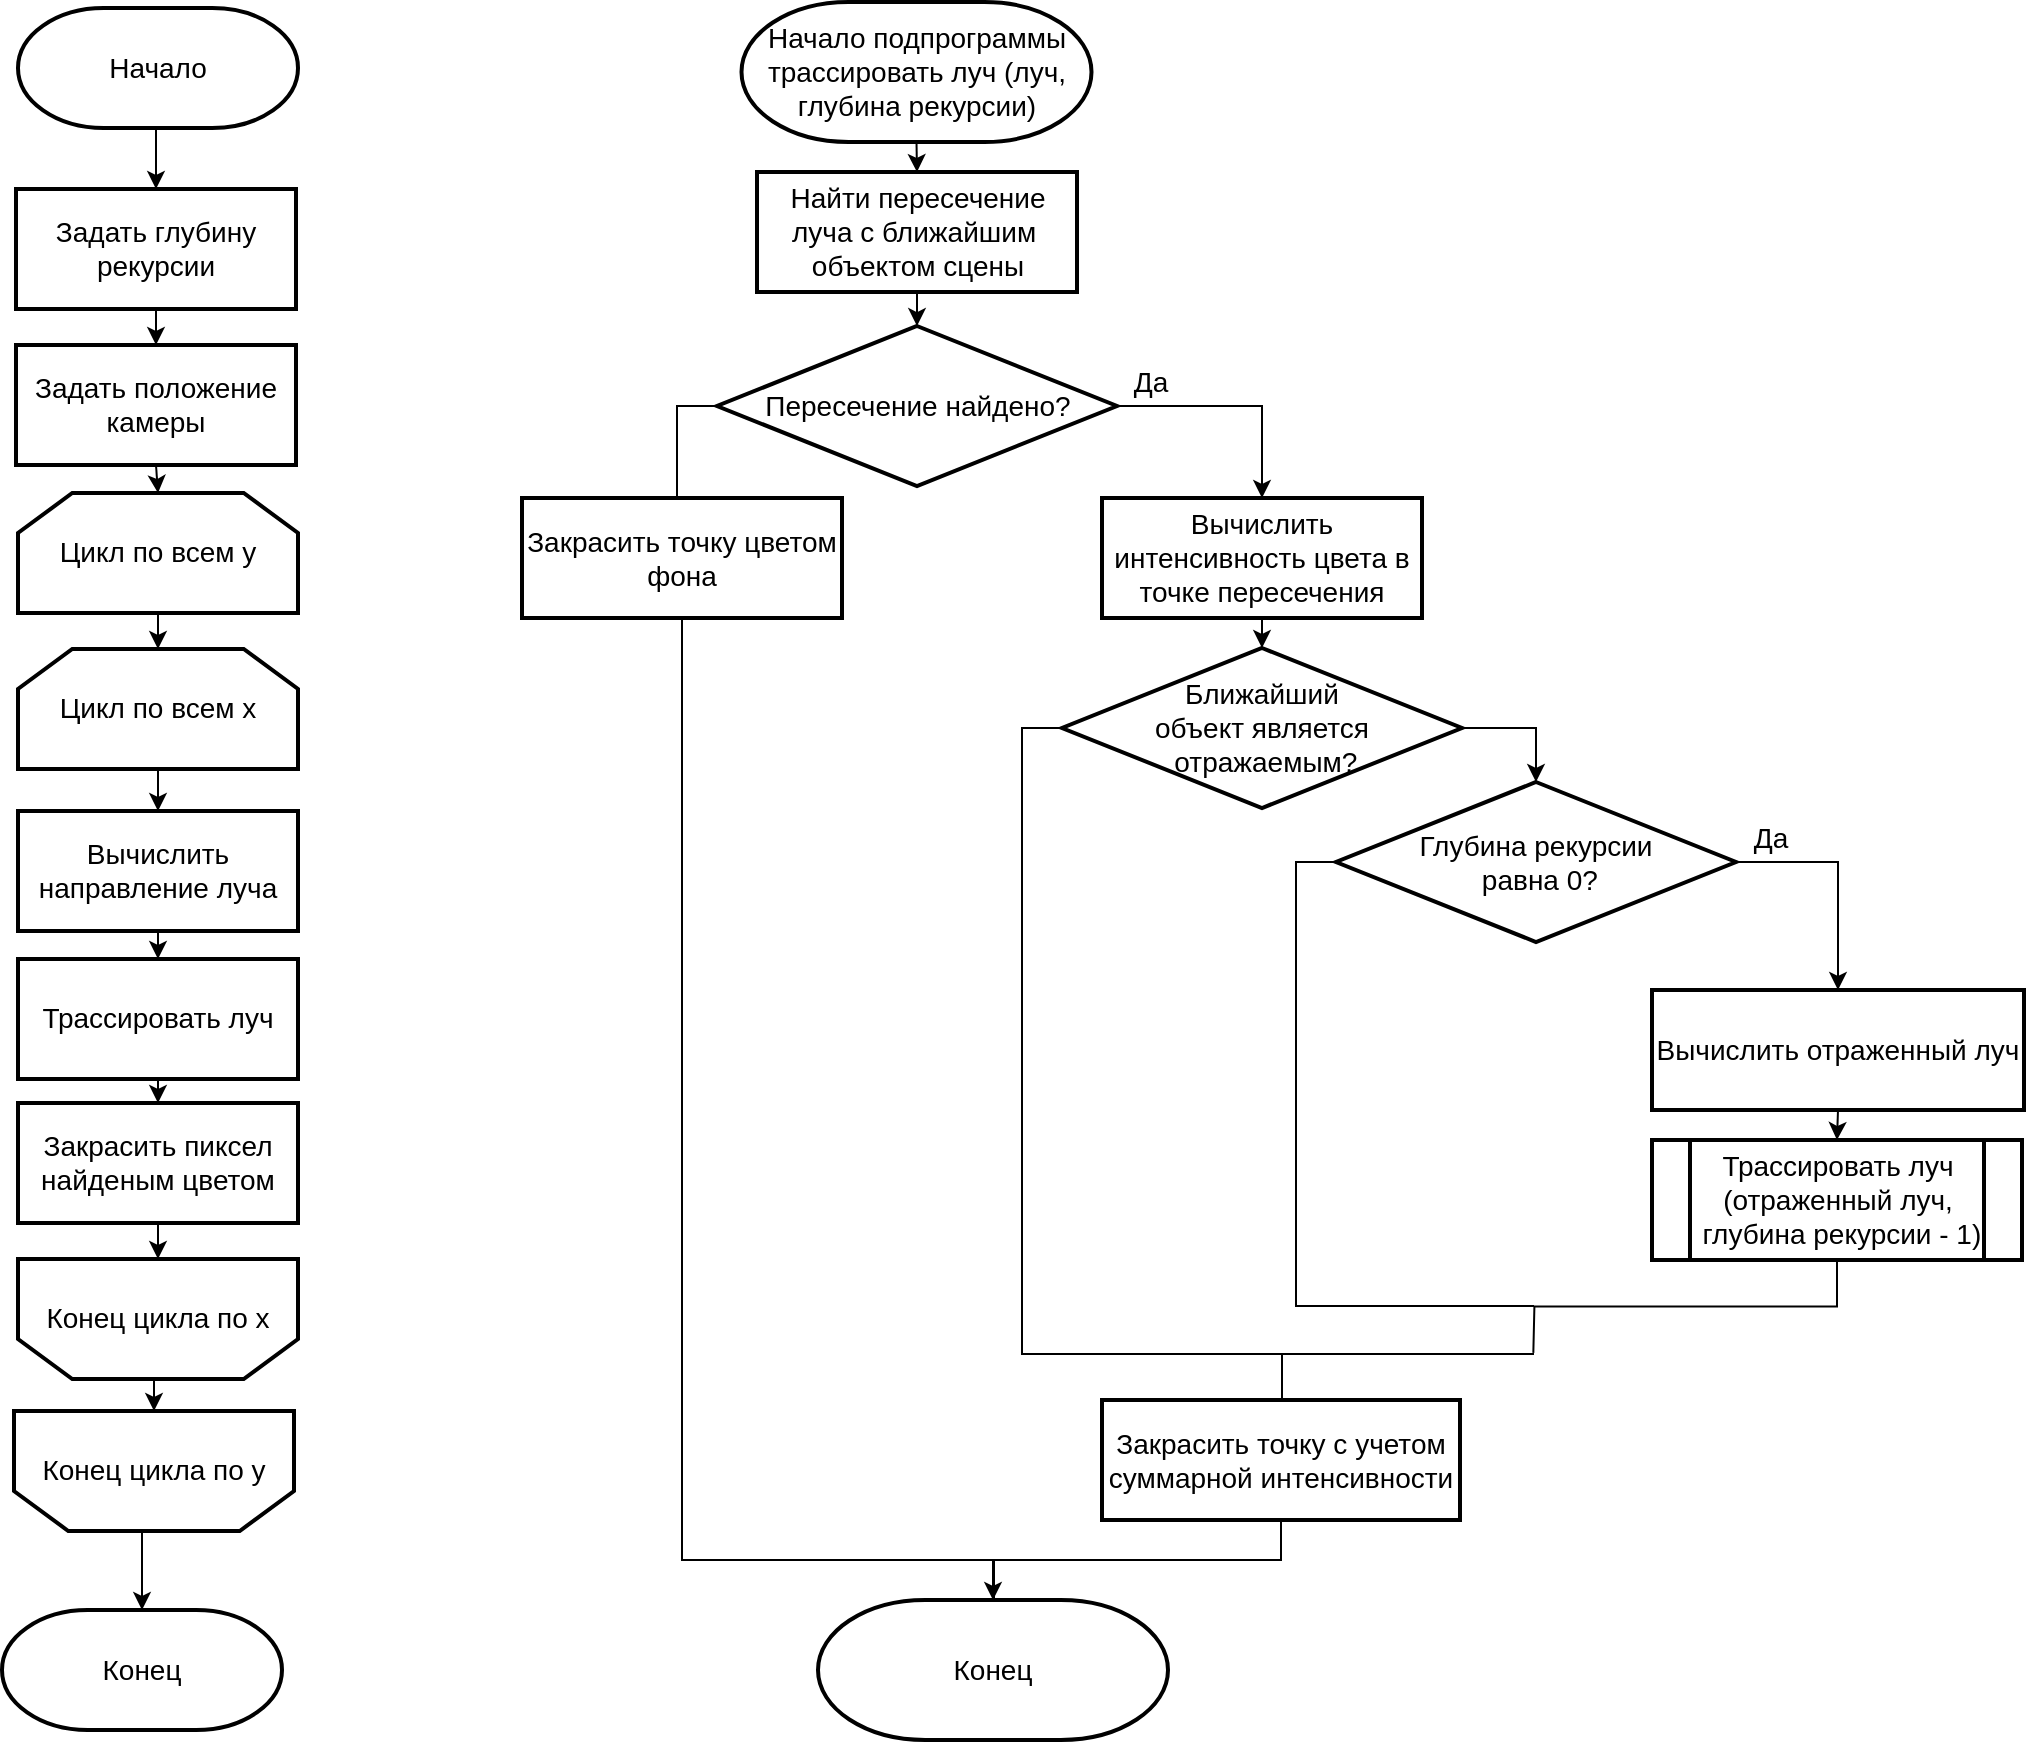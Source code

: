 <mxfile version="13.10.9" type="device"><diagram id="2D9WNCNpRC8ITF3Wampx" name="Страница 1"><mxGraphModel dx="1760" dy="1736" grid="0" gridSize="10" guides="1" tooltips="1" connect="1" arrows="1" fold="1" page="0" pageScale="1" pageWidth="827" pageHeight="1169" math="0" shadow="0"><root><mxCell id="0"/><mxCell id="1" parent="0"/><mxCell id="BwcLRARaMSSAgqB5urpi-1" style="edgeStyle=orthogonalEdgeStyle;rounded=0;orthogonalLoop=1;jettySize=auto;html=1;exitX=0.5;exitY=1;exitDx=0;exitDy=0;exitPerimeter=0;entryX=0.5;entryY=0;entryDx=0;entryDy=0;endArrow=classic;endFill=1;" parent="1" source="BwcLRARaMSSAgqB5urpi-2" target="BwcLRARaMSSAgqB5urpi-17" edge="1"><mxGeometry relative="1" as="geometry"/></mxCell><mxCell id="BwcLRARaMSSAgqB5urpi-2" value="&lt;span style=&quot;font-size: 14px&quot;&gt;Начало&lt;/span&gt;" style="strokeWidth=2;html=1;shape=mxgraph.flowchart.terminator;whiteSpace=wrap;" parent="1" vertex="1"><mxGeometry x="447.001" y="-587.001" width="140" height="60" as="geometry"/></mxCell><mxCell id="BwcLRARaMSSAgqB5urpi-3" style="edgeStyle=orthogonalEdgeStyle;rounded=0;orthogonalLoop=1;jettySize=auto;html=1;exitX=0.5;exitY=1;exitDx=0;exitDy=0;exitPerimeter=0;entryX=0.5;entryY=0;entryDx=0;entryDy=0;entryPerimeter=0;" parent="1" source="BwcLRARaMSSAgqB5urpi-4" target="BwcLRARaMSSAgqB5urpi-13" edge="1"><mxGeometry relative="1" as="geometry"/></mxCell><mxCell id="BwcLRARaMSSAgqB5urpi-4" value="&lt;font style=&quot;font-size: 14px&quot;&gt;Цикл по всем y&lt;/font&gt;" style="strokeWidth=2;html=1;shape=stencil(rZVNb4MwDIZ/Ta5VIFpXjlPWnapeetg5pe6ICgkKWbv9+6W4aHwMxrxKHPBreB9sbIUJWWWqBBZzowpg4pnF8cbaMggbXWgfwnCbYWLJMbxgmKwwVFUJqUftrJxW+xwwU3lnT3DRB39z0CYDh65izfhTeOZ6CZlaY4KJtqbqZFr5YKa0Ce/yDzTjiwfEfN5ijMpAKMCD66jf5W1RYPELmRTNI+0IpG5FDfc30uvfSRGNtKZ0r8+KZsK2hLr4gsc9XLKayduReAm1OlIvm60jVDfCEzIoYwso5F6lpzdn383hx68s1XW5B4kmXdgztIau16upBjQOuTYth8d/O/QaeAeLJcGC39mBUgblb6S5rWBiaIM+mIhaHRkjIY/WwcR8HXWe4zkyNroDg1rFc60WvgA=);whiteSpace=wrap;" parent="1" vertex="1"><mxGeometry x="447.001" y="-344.501" width="140" height="60" as="geometry"/></mxCell><mxCell id="BwcLRARaMSSAgqB5urpi-5" style="edgeStyle=orthogonalEdgeStyle;rounded=0;orthogonalLoop=1;jettySize=auto;html=1;exitX=0.5;exitY=0;exitDx=0;exitDy=0;exitPerimeter=0;entryX=0.5;entryY=0;entryDx=0;entryDy=0;entryPerimeter=0;endArrow=classic;endFill=1;" parent="1" source="BwcLRARaMSSAgqB5urpi-6" target="BwcLRARaMSSAgqB5urpi-9" edge="1"><mxGeometry relative="1" as="geometry"/></mxCell><mxCell id="BwcLRARaMSSAgqB5urpi-6" value="&lt;span style=&quot;font-size: 14px ; background-color: rgb(255 , 255 , 255)&quot;&gt;Конец цикла по y&lt;/span&gt;" style="strokeWidth=2;html=1;shape=stencil(rZVNb4MwDIZ/Ta5VIFpXjlPWnapeetg5pe6ICgkKWbv9+6W4aHwMxrxKHPBreB9sbIUJWWWqBBZzowpg4pnF8cbaMggbXWgfwnCbYWLJMbxgmKwwVFUJqUftrJxW+xwwU3lnT3DRB39z0CYDh65izfhTeOZ6CZlaY4KJtqbqZFr5YKa0Ce/yDzTjiwfEfN5ijMpAKMCD66jf5W1RYPELmRTNI+0IpG5FDfc30uvfSRGNtKZ0r8+KZsK2hLr4gsc9XLKayduReAm1OlIvm60jVDfCEzIoYwso5F6lpzdn383hx68s1XW5B4kmXdgztIau16upBjQOuTYth8d/O/QaeAeLJcGC39mBUgblb6S5rWBiaIM+mIhaHRkjIY/WwcR8HXWe4zkyNroDg1rFc60WvgA=);whiteSpace=wrap;flipV=1;" parent="1" vertex="1"><mxGeometry x="445.001" y="114.499" width="140" height="60" as="geometry"/></mxCell><mxCell id="BwcLRARaMSSAgqB5urpi-7" style="edgeStyle=orthogonalEdgeStyle;rounded=0;orthogonalLoop=1;jettySize=auto;html=1;exitX=0.5;exitY=1;exitDx=0;exitDy=0;entryX=0.5;entryY=0;entryDx=0;entryDy=0;endArrow=classic;endFill=1;" parent="1" source="BwcLRARaMSSAgqB5urpi-8" target="BwcLRARaMSSAgqB5urpi-15" edge="1"><mxGeometry relative="1" as="geometry"/></mxCell><mxCell id="BwcLRARaMSSAgqB5urpi-8" value="&lt;font style=&quot;font-size: 14px&quot;&gt;Вычислить направление луча&lt;br&gt;&lt;/font&gt;" style="whiteSpace=wrap;html=1;strokeWidth=2;" parent="1" vertex="1"><mxGeometry x="447.001" y="-185.501" width="140" height="60" as="geometry"/></mxCell><mxCell id="BwcLRARaMSSAgqB5urpi-9" value="&lt;span style=&quot;font-size: 14px&quot;&gt;Конец&lt;/span&gt;" style="strokeWidth=2;html=1;shape=mxgraph.flowchart.terminator;whiteSpace=wrap;" parent="1" vertex="1"><mxGeometry x="439.001" y="213.999" width="140" height="60" as="geometry"/></mxCell><mxCell id="BwcLRARaMSSAgqB5urpi-10" style="edgeStyle=orthogonalEdgeStyle;rounded=0;orthogonalLoop=1;jettySize=auto;html=1;exitX=0.5;exitY=0;exitDx=0;exitDy=0;exitPerimeter=0;entryX=0.5;entryY=1;entryDx=0;entryDy=0;entryPerimeter=0;" parent="1" source="BwcLRARaMSSAgqB5urpi-11" target="BwcLRARaMSSAgqB5urpi-6" edge="1"><mxGeometry relative="1" as="geometry"/></mxCell><mxCell id="BwcLRARaMSSAgqB5urpi-11" value="&lt;span style=&quot;font-size: 14px ; background-color: rgb(255 , 255 , 255)&quot;&gt;Конец цикла по x&lt;/span&gt;" style="strokeWidth=2;html=1;shape=stencil(rZVNb4MwDIZ/Ta5VIFpXjlPWnapeetg5pe6ICgkKWbv9+6W4aHwMxrxKHPBreB9sbIUJWWWqBBZzowpg4pnF8cbaMggbXWgfwnCbYWLJMbxgmKwwVFUJqUftrJxW+xwwU3lnT3DRB39z0CYDh65izfhTeOZ6CZlaY4KJtqbqZFr5YKa0Ce/yDzTjiwfEfN5ijMpAKMCD66jf5W1RYPELmRTNI+0IpG5FDfc30uvfSRGNtKZ0r8+KZsK2hLr4gsc9XLKayduReAm1OlIvm60jVDfCEzIoYwso5F6lpzdn383hx68s1XW5B4kmXdgztIau16upBjQOuTYth8d/O/QaeAeLJcGC39mBUgblb6S5rWBiaIM+mIhaHRkjIY/WwcR8HXWe4zkyNroDg1rFc60WvgA=);whiteSpace=wrap;flipV=1;" parent="1" vertex="1"><mxGeometry x="447.001" y="38.499" width="140" height="60" as="geometry"/></mxCell><mxCell id="BwcLRARaMSSAgqB5urpi-12" style="edgeStyle=orthogonalEdgeStyle;rounded=0;orthogonalLoop=1;jettySize=auto;html=1;exitX=0.5;exitY=1;exitDx=0;exitDy=0;exitPerimeter=0;entryX=0.5;entryY=0;entryDx=0;entryDy=0;endArrow=classic;endFill=1;" parent="1" source="BwcLRARaMSSAgqB5urpi-13" target="BwcLRARaMSSAgqB5urpi-8" edge="1"><mxGeometry relative="1" as="geometry"/></mxCell><mxCell id="BwcLRARaMSSAgqB5urpi-13" value="&lt;font style=&quot;font-size: 14px&quot;&gt;Цикл по всем x&lt;/font&gt;" style="strokeWidth=2;html=1;shape=stencil(rZVNb4MwDIZ/Ta5VIFpXjlPWnapeetg5pe6ICgkKWbv9+6W4aHwMxrxKHPBreB9sbIUJWWWqBBZzowpg4pnF8cbaMggbXWgfwnCbYWLJMbxgmKwwVFUJqUftrJxW+xwwU3lnT3DRB39z0CYDh65izfhTeOZ6CZlaY4KJtqbqZFr5YKa0Ce/yDzTjiwfEfN5ijMpAKMCD66jf5W1RYPELmRTNI+0IpG5FDfc30uvfSRGNtKZ0r8+KZsK2hLr4gsc9XLKayduReAm1OlIvm60jVDfCEzIoYwso5F6lpzdn383hx68s1XW5B4kmXdgztIau16upBjQOuTYth8d/O/QaeAeLJcGC39mBUgblb6S5rWBiaIM+mIhaHRkjIY/WwcR8HXWe4zkyNroDg1rFc60WvgA=);whiteSpace=wrap;" parent="1" vertex="1"><mxGeometry x="447.001" y="-266.501" width="140" height="60" as="geometry"/></mxCell><mxCell id="BwcLRARaMSSAgqB5urpi-14" style="edgeStyle=orthogonalEdgeStyle;rounded=0;orthogonalLoop=1;jettySize=auto;html=1;exitX=0.5;exitY=1;exitDx=0;exitDy=0;entryX=0.5;entryY=0;entryDx=0;entryDy=0;endArrow=classic;endFill=1;" parent="1" source="BwcLRARaMSSAgqB5urpi-15" target="BwcLRARaMSSAgqB5urpi-21" edge="1"><mxGeometry relative="1" as="geometry"/></mxCell><mxCell id="BwcLRARaMSSAgqB5urpi-15" value="&lt;font style=&quot;font-size: 14px&quot;&gt;Трассировать луч&lt;br&gt;&lt;/font&gt;" style="whiteSpace=wrap;html=1;strokeWidth=2;" parent="1" vertex="1"><mxGeometry x="447.001" y="-111.501" width="140" height="60" as="geometry"/></mxCell><mxCell id="BwcLRARaMSSAgqB5urpi-16" style="edgeStyle=orthogonalEdgeStyle;rounded=0;orthogonalLoop=1;jettySize=auto;html=1;exitX=0.5;exitY=1;exitDx=0;exitDy=0;endArrow=classic;endFill=1;" parent="1" source="BwcLRARaMSSAgqB5urpi-17" target="BwcLRARaMSSAgqB5urpi-19" edge="1"><mxGeometry relative="1" as="geometry"/></mxCell><mxCell id="BwcLRARaMSSAgqB5urpi-17" value="&lt;font style=&quot;font-size: 14px&quot;&gt;Задать глубину рекурсии&lt;br&gt;&lt;/font&gt;" style="whiteSpace=wrap;html=1;strokeWidth=2;" parent="1" vertex="1"><mxGeometry x="446.001" y="-496.501" width="140" height="60" as="geometry"/></mxCell><mxCell id="BwcLRARaMSSAgqB5urpi-18" style="edgeStyle=orthogonalEdgeStyle;rounded=0;orthogonalLoop=1;jettySize=auto;html=1;exitX=0.5;exitY=1;exitDx=0;exitDy=0;entryX=0.5;entryY=0;entryDx=0;entryDy=0;entryPerimeter=0;endArrow=classic;endFill=1;" parent="1" source="BwcLRARaMSSAgqB5urpi-19" target="BwcLRARaMSSAgqB5urpi-4" edge="1"><mxGeometry relative="1" as="geometry"/></mxCell><mxCell id="BwcLRARaMSSAgqB5urpi-19" value="&lt;font style=&quot;font-size: 14px&quot;&gt;Задать положение камеры&lt;/font&gt;" style="whiteSpace=wrap;html=1;strokeWidth=2;" parent="1" vertex="1"><mxGeometry x="446.001" y="-418.501" width="140" height="60" as="geometry"/></mxCell><mxCell id="BwcLRARaMSSAgqB5urpi-20" style="edgeStyle=orthogonalEdgeStyle;rounded=0;orthogonalLoop=1;jettySize=auto;html=1;exitX=0.5;exitY=1;exitDx=0;exitDy=0;entryX=0.5;entryY=1;entryDx=0;entryDy=0;entryPerimeter=0;endArrow=classic;endFill=1;" parent="1" source="BwcLRARaMSSAgqB5urpi-21" target="BwcLRARaMSSAgqB5urpi-11" edge="1"><mxGeometry relative="1" as="geometry"/></mxCell><mxCell id="BwcLRARaMSSAgqB5urpi-21" value="&lt;font style=&quot;font-size: 14px&quot;&gt;Закрасить пиксел найденым цветом&lt;/font&gt;" style="whiteSpace=wrap;html=1;strokeWidth=2;" parent="1" vertex="1"><mxGeometry x="447.001" y="-39.501" width="140" height="60" as="geometry"/></mxCell><mxCell id="2KuR6Rmh6Sq9DxaUJe5z-1" style="edgeStyle=orthogonalEdgeStyle;rounded=0;orthogonalLoop=1;jettySize=auto;html=1;exitX=0.5;exitY=1;exitDx=0;exitDy=0;exitPerimeter=0;entryX=0.5;entryY=0;entryDx=0;entryDy=0;endArrow=classic;endFill=1;" edge="1" parent="1" source="2KuR6Rmh6Sq9DxaUJe5z-2" target="2KuR6Rmh6Sq9DxaUJe5z-4"><mxGeometry relative="1" as="geometry"/></mxCell><mxCell id="2KuR6Rmh6Sq9DxaUJe5z-2" value="&lt;span style=&quot;font-size: 14px&quot;&gt;Начало подпрограммы трассировать луч (луч, глубина рекурсии)&lt;/span&gt;" style="strokeWidth=2;html=1;shape=mxgraph.flowchart.terminator;whiteSpace=wrap;" vertex="1" parent="1"><mxGeometry x="808.75" y="-590" width="175" height="70" as="geometry"/></mxCell><mxCell id="2KuR6Rmh6Sq9DxaUJe5z-3" style="edgeStyle=orthogonalEdgeStyle;rounded=0;orthogonalLoop=1;jettySize=auto;html=1;exitX=0.5;exitY=1;exitDx=0;exitDy=0;entryX=0.5;entryY=0;entryDx=0;entryDy=0;endArrow=classic;endFill=1;" edge="1" parent="1" source="2KuR6Rmh6Sq9DxaUJe5z-4" target="2KuR6Rmh6Sq9DxaUJe5z-8"><mxGeometry relative="1" as="geometry"/></mxCell><mxCell id="2KuR6Rmh6Sq9DxaUJe5z-4" value="&lt;font style=&quot;font-size: 14px&quot;&gt;Найти пересечение луча с ближайшим&amp;nbsp;&lt;br&gt;объектом сцены&lt;br&gt;&lt;/font&gt;" style="whiteSpace=wrap;html=1;strokeWidth=2;" vertex="1" parent="1"><mxGeometry x="816.501" y="-505.001" width="160" height="60" as="geometry"/></mxCell><mxCell id="2KuR6Rmh6Sq9DxaUJe5z-5" value="&lt;span style=&quot;font-size: 14px&quot;&gt;Конец&lt;/span&gt;" style="strokeWidth=2;html=1;shape=mxgraph.flowchart.terminator;whiteSpace=wrap;" vertex="1" parent="1"><mxGeometry x="847.001" y="208.999" width="175" height="70" as="geometry"/></mxCell><mxCell id="2KuR6Rmh6Sq9DxaUJe5z-6" style="edgeStyle=orthogonalEdgeStyle;rounded=0;orthogonalLoop=1;jettySize=auto;html=1;exitX=0;exitY=0.5;exitDx=0;exitDy=0;" edge="1" parent="1" source="2KuR6Rmh6Sq9DxaUJe5z-8" target="2KuR6Rmh6Sq9DxaUJe5z-19"><mxGeometry relative="1" as="geometry"/></mxCell><mxCell id="2KuR6Rmh6Sq9DxaUJe5z-7" style="edgeStyle=orthogonalEdgeStyle;rounded=0;orthogonalLoop=1;jettySize=auto;html=1;exitX=1;exitY=0.5;exitDx=0;exitDy=0;" edge="1" parent="1" source="2KuR6Rmh6Sq9DxaUJe5z-8" target="2KuR6Rmh6Sq9DxaUJe5z-10"><mxGeometry relative="1" as="geometry"/></mxCell><mxCell id="2KuR6Rmh6Sq9DxaUJe5z-8" value="&lt;font style=&quot;font-size: 14px&quot;&gt;Пересечение найдено?&lt;/font&gt;" style="rhombus;whiteSpace=wrap;html=1;strokeWidth=2;" vertex="1" parent="1"><mxGeometry x="796.502" y="-427.997" width="200" height="80" as="geometry"/></mxCell><mxCell id="2KuR6Rmh6Sq9DxaUJe5z-9" style="edgeStyle=orthogonalEdgeStyle;rounded=0;orthogonalLoop=1;jettySize=auto;html=1;exitX=0.5;exitY=1;exitDx=0;exitDy=0;entryX=0.5;entryY=0;entryDx=0;entryDy=0;endArrow=classic;endFill=1;" edge="1" parent="1" source="2KuR6Rmh6Sq9DxaUJe5z-10" target="2KuR6Rmh6Sq9DxaUJe5z-24"><mxGeometry relative="1" as="geometry"/></mxCell><mxCell id="2KuR6Rmh6Sq9DxaUJe5z-10" value="&lt;font style=&quot;font-size: 14px&quot;&gt;Вычислить интенсивность цвета в точке пересечения&lt;br&gt;&lt;/font&gt;" style="whiteSpace=wrap;html=1;strokeWidth=2;" vertex="1" parent="1"><mxGeometry x="989.001" y="-342.001" width="160" height="60" as="geometry"/></mxCell><mxCell id="2KuR6Rmh6Sq9DxaUJe5z-11" style="edgeStyle=orthogonalEdgeStyle;rounded=0;orthogonalLoop=1;jettySize=auto;html=1;exitX=1;exitY=0.5;exitDx=0;exitDy=0;entryX=0.5;entryY=0;entryDx=0;entryDy=0;endArrow=classic;endFill=1;" edge="1" parent="1" source="2KuR6Rmh6Sq9DxaUJe5z-13" target="2KuR6Rmh6Sq9DxaUJe5z-15"><mxGeometry relative="1" as="geometry"/></mxCell><mxCell id="2KuR6Rmh6Sq9DxaUJe5z-12" style="edgeStyle=orthogonalEdgeStyle;rounded=0;orthogonalLoop=1;jettySize=auto;html=1;exitX=0;exitY=0.5;exitDx=0;exitDy=0;endArrow=none;endFill=0;" edge="1" parent="1" source="2KuR6Rmh6Sq9DxaUJe5z-13"><mxGeometry relative="1" as="geometry"><mxPoint x="1205" y="62" as="targetPoint"/><Array as="points"><mxPoint x="1086" y="-160"/><mxPoint x="1086" y="62"/></Array></mxGeometry></mxCell><mxCell id="2KuR6Rmh6Sq9DxaUJe5z-13" value="&lt;font style=&quot;font-size: 14px&quot;&gt;Глубина рекурсии&lt;br&gt;&amp;nbsp;равна 0?&lt;/font&gt;" style="rhombus;whiteSpace=wrap;html=1;strokeWidth=2;" vertex="1" parent="1"><mxGeometry x="1106" y="-200" width="200" height="80" as="geometry"/></mxCell><mxCell id="2KuR6Rmh6Sq9DxaUJe5z-14" style="edgeStyle=orthogonalEdgeStyle;rounded=0;orthogonalLoop=1;jettySize=auto;html=1;exitX=0.5;exitY=1;exitDx=0;exitDy=0;entryX=0.5;entryY=0;entryDx=0;entryDy=0;endArrow=classic;endFill=1;" edge="1" parent="1" source="2KuR6Rmh6Sq9DxaUJe5z-15" target="2KuR6Rmh6Sq9DxaUJe5z-26"><mxGeometry relative="1" as="geometry"/></mxCell><mxCell id="2KuR6Rmh6Sq9DxaUJe5z-15" value="&lt;font style=&quot;font-size: 14px&quot;&gt;Вычислить отраженный луч&lt;br&gt;&lt;/font&gt;" style="whiteSpace=wrap;html=1;strokeWidth=2;" vertex="1" parent="1"><mxGeometry x="1264" y="-96" width="186" height="60" as="geometry"/></mxCell><mxCell id="2KuR6Rmh6Sq9DxaUJe5z-16" style="edgeStyle=orthogonalEdgeStyle;rounded=0;orthogonalLoop=1;jettySize=auto;html=1;exitX=0.5;exitY=1;exitDx=0;exitDy=0;endArrow=classic;endFill=1;" edge="1" parent="1" source="2KuR6Rmh6Sq9DxaUJe5z-17" target="2KuR6Rmh6Sq9DxaUJe5z-5"><mxGeometry relative="1" as="geometry"/></mxCell><mxCell id="2KuR6Rmh6Sq9DxaUJe5z-17" value="&lt;font style=&quot;font-size: 14px&quot;&gt;Закрасить точку с учетом суммарной интенсивности&lt;br&gt;&lt;/font&gt;" style="whiteSpace=wrap;html=1;strokeWidth=2;" vertex="1" parent="1"><mxGeometry x="989" y="109" width="179" height="60" as="geometry"/></mxCell><mxCell id="2KuR6Rmh6Sq9DxaUJe5z-18" style="edgeStyle=orthogonalEdgeStyle;rounded=0;orthogonalLoop=1;jettySize=auto;html=1;exitX=0.5;exitY=1;exitDx=0;exitDy=0;endArrow=none;endFill=0;" edge="1" parent="1" source="2KuR6Rmh6Sq9DxaUJe5z-19" target="2KuR6Rmh6Sq9DxaUJe5z-5"><mxGeometry relative="1" as="geometry"><Array as="points"><mxPoint x="779" y="189"/><mxPoint x="935" y="189"/></Array></mxGeometry></mxCell><mxCell id="2KuR6Rmh6Sq9DxaUJe5z-19" value="&lt;font style=&quot;font-size: 14px&quot;&gt;Закрасить точку цветом фона&lt;br&gt;&lt;/font&gt;" style="whiteSpace=wrap;html=1;strokeWidth=2;" vertex="1" parent="1"><mxGeometry x="699.001" y="-342.001" width="160" height="60" as="geometry"/></mxCell><mxCell id="2KuR6Rmh6Sq9DxaUJe5z-20" value="&lt;font style=&quot;font-size: 14px&quot;&gt;Да&lt;/font&gt;" style="text;html=1;align=center;verticalAlign=middle;resizable=0;points=[];autosize=1;" vertex="1" parent="1"><mxGeometry x="999" y="-409" width="28" height="17" as="geometry"/></mxCell><mxCell id="2KuR6Rmh6Sq9DxaUJe5z-21" value="&lt;font style=&quot;font-size: 14px&quot;&gt;Да&lt;/font&gt;" style="text;html=1;align=center;verticalAlign=middle;resizable=0;points=[];autosize=1;" vertex="1" parent="1"><mxGeometry x="1309" y="-181.0" width="28" height="17" as="geometry"/></mxCell><mxCell id="2KuR6Rmh6Sq9DxaUJe5z-22" style="edgeStyle=orthogonalEdgeStyle;rounded=0;orthogonalLoop=1;jettySize=auto;html=1;exitX=1;exitY=0.5;exitDx=0;exitDy=0;entryX=0.5;entryY=0;entryDx=0;entryDy=0;endArrow=classic;endFill=1;" edge="1" parent="1" source="2KuR6Rmh6Sq9DxaUJe5z-24" target="2KuR6Rmh6Sq9DxaUJe5z-13"><mxGeometry relative="1" as="geometry"/></mxCell><mxCell id="2KuR6Rmh6Sq9DxaUJe5z-23" style="edgeStyle=orthogonalEdgeStyle;rounded=0;orthogonalLoop=1;jettySize=auto;html=1;exitX=0;exitY=0.5;exitDx=0;exitDy=0;endArrow=none;endFill=0;" edge="1" parent="1" source="2KuR6Rmh6Sq9DxaUJe5z-24" target="2KuR6Rmh6Sq9DxaUJe5z-17"><mxGeometry relative="1" as="geometry"><Array as="points"><mxPoint x="949" y="-227"/><mxPoint x="949" y="86"/><mxPoint x="1079" y="86"/></Array></mxGeometry></mxCell><mxCell id="2KuR6Rmh6Sq9DxaUJe5z-24" value="&lt;span style=&quot;font-size: 14px&quot;&gt;Ближайший &lt;br&gt;объект&amp;nbsp;является&lt;br&gt;&amp;nbsp;отражаемым?&lt;br&gt;&lt;/span&gt;" style="rhombus;whiteSpace=wrap;html=1;strokeWidth=2;" vertex="1" parent="1"><mxGeometry x="969" y="-267" width="200" height="80" as="geometry"/></mxCell><mxCell id="2KuR6Rmh6Sq9DxaUJe5z-25" style="edgeStyle=orthogonalEdgeStyle;rounded=0;orthogonalLoop=1;jettySize=auto;html=1;exitX=0.5;exitY=1;exitDx=0;exitDy=0;endArrow=none;endFill=0;" edge="1" parent="1" source="2KuR6Rmh6Sq9DxaUJe5z-26"><mxGeometry relative="1" as="geometry"><mxPoint x="1204.667" y="85.429" as="targetPoint"/></mxGeometry></mxCell><mxCell id="2KuR6Rmh6Sq9DxaUJe5z-26" value="&lt;font style=&quot;font-size: 14px&quot;&gt;Трассировать луч (отраженный луч,&lt;br&gt;&amp;nbsp;глубина рекурсии - 1)&lt;/font&gt;" style="shape=process;whiteSpace=wrap;html=1;backgroundOutline=1;strokeWidth=2;" vertex="1" parent="1"><mxGeometry x="1264" y="-21" width="185" height="60" as="geometry"/></mxCell><mxCell id="2KuR6Rmh6Sq9DxaUJe5z-27" value="" style="endArrow=none;html=1;" edge="1" parent="1"><mxGeometry width="50" height="50" relative="1" as="geometry"><mxPoint x="1079" y="86" as="sourcePoint"/><mxPoint x="1205" y="86" as="targetPoint"/></mxGeometry></mxCell></root></mxGraphModel></diagram></mxfile>
